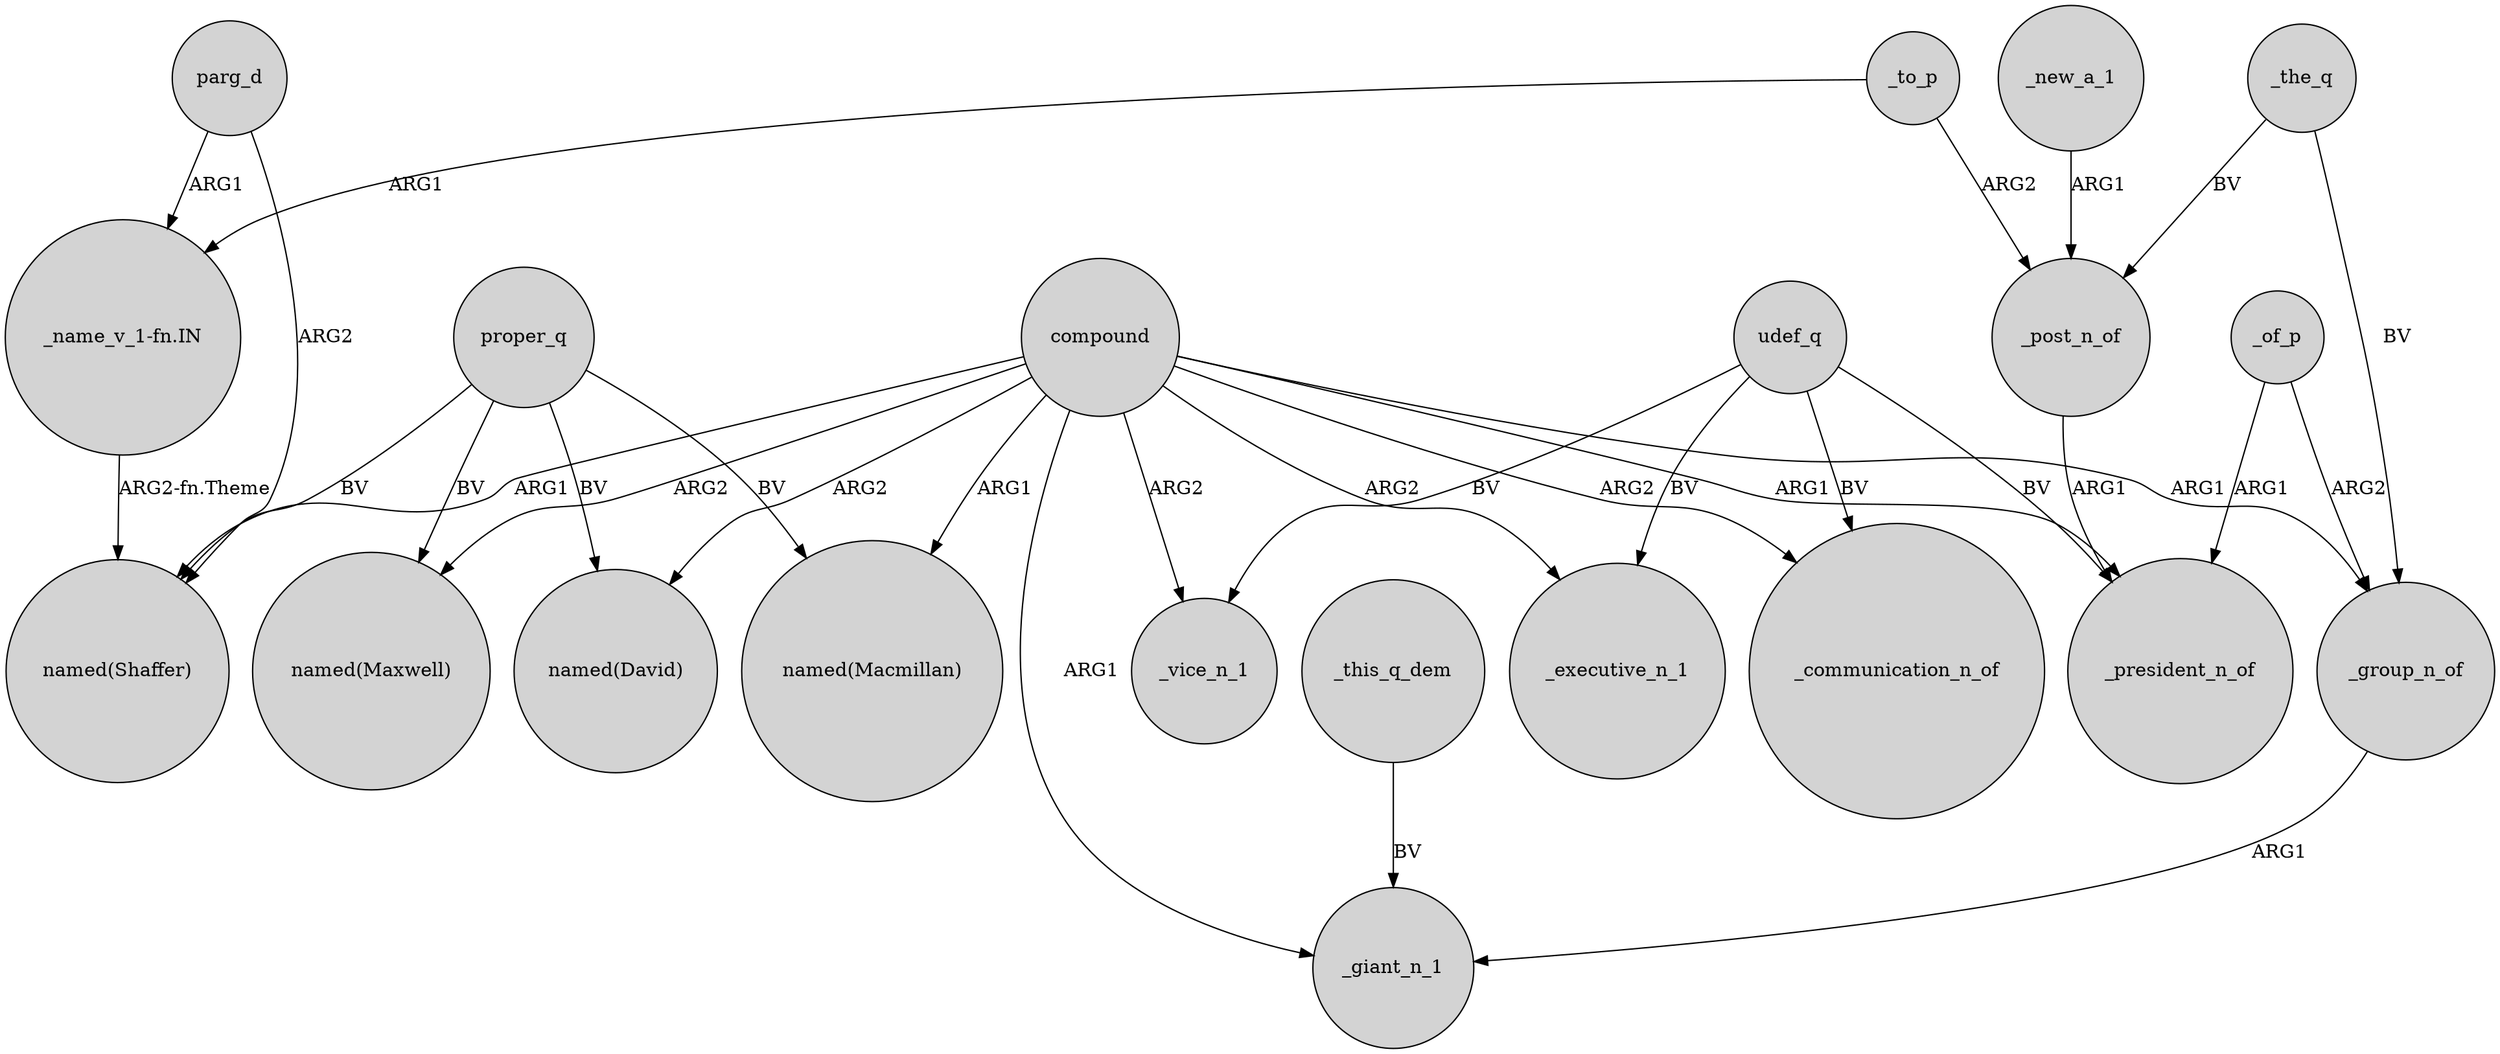 digraph {
	node [shape=circle style=filled]
	parg_d -> "named(Shaffer)" [label=ARG2]
	compound -> _vice_n_1 [label=ARG2]
	compound -> "named(Macmillan)" [label=ARG1]
	proper_q -> "named(Maxwell)" [label=BV]
	udef_q -> _executive_n_1 [label=BV]
	compound -> _giant_n_1 [label=ARG1]
	compound -> "named(Maxwell)" [label=ARG2]
	_of_p -> _group_n_of [label=ARG2]
	_the_q -> _group_n_of [label=BV]
	udef_q -> _vice_n_1 [label=BV]
	_new_a_1 -> _post_n_of [label=ARG1]
	proper_q -> "named(Macmillan)" [label=BV]
	_post_n_of -> _president_n_of [label=ARG1]
	proper_q -> "named(Shaffer)" [label=BV]
	_of_p -> _president_n_of [label=ARG1]
	compound -> _president_n_of [label=ARG1]
	udef_q -> _president_n_of [label=BV]
	compound -> "named(David)" [label=ARG2]
	_group_n_of -> _giant_n_1 [label=ARG1]
	_to_p -> "_name_v_1-fn.IN" [label=ARG1]
	udef_q -> _communication_n_of [label=BV]
	"_name_v_1-fn.IN" -> "named(Shaffer)" [label="ARG2-fn.Theme"]
	_to_p -> _post_n_of [label=ARG2]
	_this_q_dem -> _giant_n_1 [label=BV]
	compound -> _communication_n_of [label=ARG2]
	_the_q -> _post_n_of [label=BV]
	proper_q -> "named(David)" [label=BV]
	compound -> _executive_n_1 [label=ARG2]
	compound -> _group_n_of [label=ARG1]
	parg_d -> "_name_v_1-fn.IN" [label=ARG1]
	compound -> "named(Shaffer)" [label=ARG1]
}

